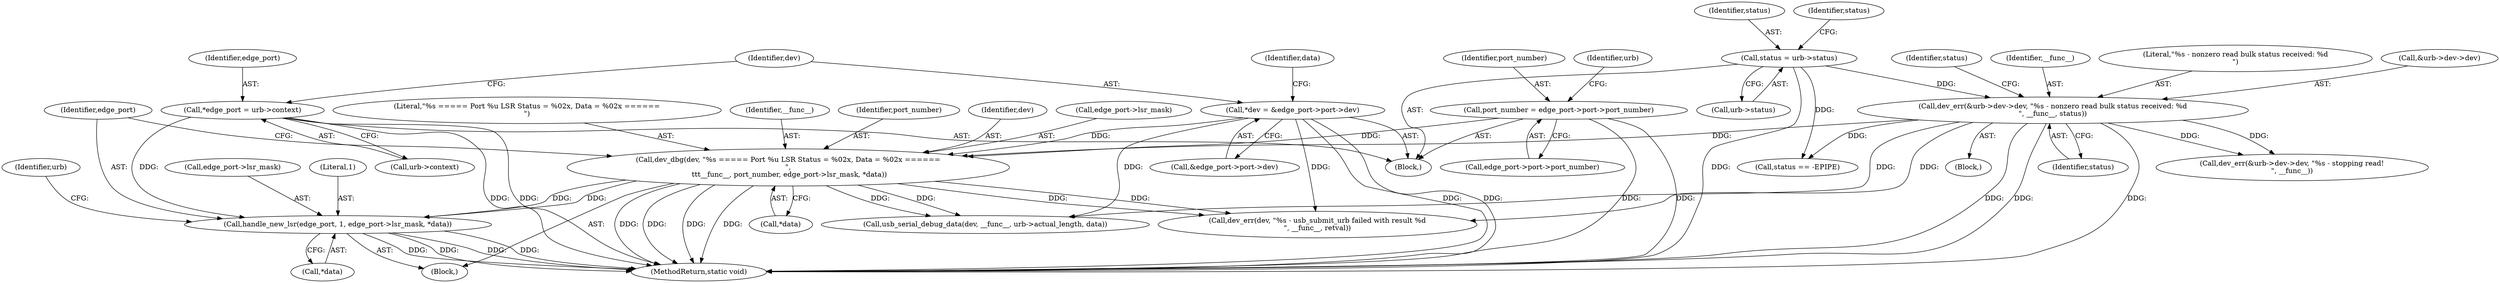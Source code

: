 digraph "0_linux_654b404f2a222f918af9b0cd18ad469d0c941a8e@pointer" {
"1000221" [label="(Call,handle_new_lsr(edge_port, 1, edge_port->lsr_mask, *data))"];
"1000108" [label="(Call,*edge_port = urb->context)"];
"1000211" [label="(Call,dev_dbg(dev, \"%s ===== Port %u LSR Status = %02x, Data = %02x ======\n\",\n \t\t\t__func__, port_number, edge_port->lsr_mask, *data))"];
"1000114" [label="(Call,*dev = &edge_port->port->dev)"];
"1000159" [label="(Call,dev_err(&urb->dev->dev, \"%s - nonzero read bulk status received: %d\n\", __func__, status))"];
"1000134" [label="(Call,status = urb->status)"];
"1000188" [label="(Call,port_number = edge_port->port->port_number)"];
"1000136" [label="(Call,urb->status)"];
"1000222" [label="(Identifier,edge_port)"];
"1000231" [label="(Identifier,urb)"];
"1000213" [label="(Literal,\"%s ===== Port %u LSR Status = %02x, Data = %02x ======\n\")"];
"1000205" [label="(Block,)"];
"1000116" [label="(Call,&edge_port->port->dev)"];
"1000171" [label="(Identifier,status)"];
"1000227" [label="(Call,*data)"];
"1000135" [label="(Identifier,status)"];
"1000159" [label="(Call,dev_err(&urb->dev->dev, \"%s - nonzero read bulk status received: %d\n\", __func__, status))"];
"1000124" [label="(Identifier,data)"];
"1000311" [label="(Call,dev_err(dev, \"%s - usb_submit_urb failed with result %d\n\", __func__, retval))"];
"1000167" [label="(Identifier,__func__)"];
"1000214" [label="(Identifier,__func__)"];
"1000170" [label="(Call,status == -EPIPE)"];
"1000134" [label="(Call,status = urb->status)"];
"1000189" [label="(Identifier,port_number)"];
"1000240" [label="(Call,usb_serial_debug_data(dev, __func__, urb->actual_length, data))"];
"1000224" [label="(Call,edge_port->lsr_mask)"];
"1000178" [label="(Call,dev_err(&urb->dev->dev, \"%s - stopping read!\n\", __func__))"];
"1000221" [label="(Call,handle_new_lsr(edge_port, 1, edge_port->lsr_mask, *data))"];
"1000166" [label="(Literal,\"%s - nonzero read bulk status received: %d\n\")"];
"1000110" [label="(Call,urb->context)"];
"1000215" [label="(Identifier,port_number)"];
"1000219" [label="(Call,*data)"];
"1000168" [label="(Identifier,status)"];
"1000108" [label="(Call,*edge_port = urb->context)"];
"1000106" [label="(Block,)"];
"1000188" [label="(Call,port_number = edge_port->port->port_number)"];
"1000190" [label="(Call,edge_port->port->port_number)"];
"1000140" [label="(Identifier,status)"];
"1000160" [label="(Call,&urb->dev->dev)"];
"1000316" [label="(MethodReturn,static void)"];
"1000199" [label="(Identifier,urb)"];
"1000212" [label="(Identifier,dev)"];
"1000114" [label="(Call,*dev = &edge_port->port->dev)"];
"1000115" [label="(Identifier,dev)"];
"1000216" [label="(Call,edge_port->lsr_mask)"];
"1000141" [label="(Block,)"];
"1000109" [label="(Identifier,edge_port)"];
"1000223" [label="(Literal,1)"];
"1000211" [label="(Call,dev_dbg(dev, \"%s ===== Port %u LSR Status = %02x, Data = %02x ======\n\",\n \t\t\t__func__, port_number, edge_port->lsr_mask, *data))"];
"1000221" -> "1000205"  [label="AST: "];
"1000221" -> "1000227"  [label="CFG: "];
"1000222" -> "1000221"  [label="AST: "];
"1000223" -> "1000221"  [label="AST: "];
"1000224" -> "1000221"  [label="AST: "];
"1000227" -> "1000221"  [label="AST: "];
"1000231" -> "1000221"  [label="CFG: "];
"1000221" -> "1000316"  [label="DDG: "];
"1000221" -> "1000316"  [label="DDG: "];
"1000221" -> "1000316"  [label="DDG: "];
"1000221" -> "1000316"  [label="DDG: "];
"1000108" -> "1000221"  [label="DDG: "];
"1000211" -> "1000221"  [label="DDG: "];
"1000211" -> "1000221"  [label="DDG: "];
"1000108" -> "1000106"  [label="AST: "];
"1000108" -> "1000110"  [label="CFG: "];
"1000109" -> "1000108"  [label="AST: "];
"1000110" -> "1000108"  [label="AST: "];
"1000115" -> "1000108"  [label="CFG: "];
"1000108" -> "1000316"  [label="DDG: "];
"1000108" -> "1000316"  [label="DDG: "];
"1000211" -> "1000205"  [label="AST: "];
"1000211" -> "1000219"  [label="CFG: "];
"1000212" -> "1000211"  [label="AST: "];
"1000213" -> "1000211"  [label="AST: "];
"1000214" -> "1000211"  [label="AST: "];
"1000215" -> "1000211"  [label="AST: "];
"1000216" -> "1000211"  [label="AST: "];
"1000219" -> "1000211"  [label="AST: "];
"1000222" -> "1000211"  [label="CFG: "];
"1000211" -> "1000316"  [label="DDG: "];
"1000211" -> "1000316"  [label="DDG: "];
"1000211" -> "1000316"  [label="DDG: "];
"1000211" -> "1000316"  [label="DDG: "];
"1000114" -> "1000211"  [label="DDG: "];
"1000159" -> "1000211"  [label="DDG: "];
"1000188" -> "1000211"  [label="DDG: "];
"1000211" -> "1000240"  [label="DDG: "];
"1000211" -> "1000240"  [label="DDG: "];
"1000211" -> "1000311"  [label="DDG: "];
"1000211" -> "1000311"  [label="DDG: "];
"1000114" -> "1000106"  [label="AST: "];
"1000114" -> "1000116"  [label="CFG: "];
"1000115" -> "1000114"  [label="AST: "];
"1000116" -> "1000114"  [label="AST: "];
"1000124" -> "1000114"  [label="CFG: "];
"1000114" -> "1000316"  [label="DDG: "];
"1000114" -> "1000316"  [label="DDG: "];
"1000114" -> "1000240"  [label="DDG: "];
"1000114" -> "1000311"  [label="DDG: "];
"1000159" -> "1000141"  [label="AST: "];
"1000159" -> "1000168"  [label="CFG: "];
"1000160" -> "1000159"  [label="AST: "];
"1000166" -> "1000159"  [label="AST: "];
"1000167" -> "1000159"  [label="AST: "];
"1000168" -> "1000159"  [label="AST: "];
"1000171" -> "1000159"  [label="CFG: "];
"1000159" -> "1000316"  [label="DDG: "];
"1000159" -> "1000316"  [label="DDG: "];
"1000159" -> "1000316"  [label="DDG: "];
"1000134" -> "1000159"  [label="DDG: "];
"1000159" -> "1000170"  [label="DDG: "];
"1000159" -> "1000178"  [label="DDG: "];
"1000159" -> "1000178"  [label="DDG: "];
"1000159" -> "1000240"  [label="DDG: "];
"1000159" -> "1000311"  [label="DDG: "];
"1000134" -> "1000106"  [label="AST: "];
"1000134" -> "1000136"  [label="CFG: "];
"1000135" -> "1000134"  [label="AST: "];
"1000136" -> "1000134"  [label="AST: "];
"1000140" -> "1000134"  [label="CFG: "];
"1000134" -> "1000316"  [label="DDG: "];
"1000134" -> "1000170"  [label="DDG: "];
"1000188" -> "1000106"  [label="AST: "];
"1000188" -> "1000190"  [label="CFG: "];
"1000189" -> "1000188"  [label="AST: "];
"1000190" -> "1000188"  [label="AST: "];
"1000199" -> "1000188"  [label="CFG: "];
"1000188" -> "1000316"  [label="DDG: "];
"1000188" -> "1000316"  [label="DDG: "];
}
